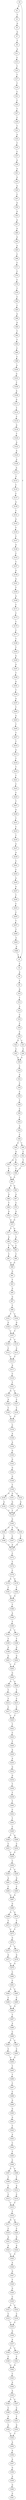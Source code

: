 strict digraph  {
	S0 -> S1 [ label = T ];
	S0 -> S2 [ label = T ];
	S1 -> S3 [ label = T ];
	S2 -> S4 [ label = C ];
	S3 -> S5 [ label = G ];
	S4 -> S6 [ label = A ];
	S5 -> S7 [ label = G ];
	S6 -> S8 [ label = T ];
	S7 -> S9 [ label = T ];
	S8 -> S10 [ label = G ];
	S9 -> S11 [ label = A ];
	S10 -> S12 [ label = T ];
	S11 -> S13 [ label = C ];
	S12 -> S14 [ label = A ];
	S13 -> S15 [ label = T ];
	S14 -> S16 [ label = C ];
	S15 -> S17 [ label = T ];
	S16 -> S18 [ label = C ];
	S17 -> S19 [ label = T ];
	S18 -> S20 [ label = C ];
	S19 -> S21 [ label = C ];
	S20 -> S22 [ label = G ];
	S20 -> S23 [ label = C ];
	S21 -> S24 [ label = C ];
	S22 -> S25 [ label = C ];
	S23 -> S26 [ label = C ];
	S24 -> S27 [ label = T ];
	S25 -> S28 [ label = A ];
	S26 -> S28 [ label = A ];
	S27 -> S29 [ label = C ];
	S28 -> S30 [ label = C ];
	S29 -> S31 [ label = T ];
	S30 -> S32 [ label = A ];
	S31 -> S33 [ label = A ];
	S32 -> S34 [ label = C ];
	S33 -> S35 [ label = T ];
	S34 -> S36 [ label = C ];
	S35 -> S37 [ label = C ];
	S36 -> S38 [ label = T ];
	S37 -> S39 [ label = A ];
	S38 -> S40 [ label = C ];
	S39 -> S41 [ label = A ];
	S40 -> S42 [ label = C ];
	S41 -> S43 [ label = G ];
	S42 -> S44 [ label = A ];
	S43 -> S45 [ label = A ];
	S44 -> S46 [ label = C ];
	S45 -> S47 [ label = C ];
	S46 -> S48 [ label = C ];
	S46 -> S49 [ label = T ];
	S47 -> S50 [ label = G ];
	S48 -> S51 [ label = G ];
	S49 -> S52 [ label = C ];
	S50 -> S53 [ label = G ];
	S51 -> S54 [ label = T ];
	S51 -> S55 [ label = A ];
	S52 -> S56 [ label = T ];
	S53 -> S57 [ label = A ];
	S54 -> S58 [ label = T ];
	S55 -> S59 [ label = T ];
	S56 -> S58 [ label = T ];
	S57 -> S60 [ label = G ];
	S58 -> S61 [ label = A ];
	S59 -> S61 [ label = A ];
	S60 -> S62 [ label = G ];
	S61 -> S63 [ label = A ];
	S61 -> S64 [ label = G ];
	S62 -> S65 [ label = A ];
	S63 -> S66 [ label = G ];
	S64 -> S67 [ label = A ];
	S65 -> S68 [ label = C ];
	S66 -> S69 [ label = T ];
	S67 -> S70 [ label = C ];
	S68 -> S71 [ label = C ];
	S69 -> S72 [ label = G ];
	S70 -> S73 [ label = G ];
	S71 -> S74 [ label = C ];
	S72 -> S75 [ label = G ];
	S73 -> S75 [ label = G ];
	S74 -> S76 [ label = C ];
	S75 -> S77 [ label = T ];
	S75 -> S78 [ label = G ];
	S76 -> S79 [ label = T ];
	S77 -> S80 [ label = A ];
	S78 -> S81 [ label = A ];
	S79 -> S82 [ label = C ];
	S80 -> S83 [ label = C ];
	S80 -> S84 [ label = T ];
	S81 -> S83 [ label = C ];
	S82 -> S85 [ label = C ];
	S83 -> S86 [ label = T ];
	S84 -> S87 [ label = T ];
	S85 -> S88 [ label = G ];
	S86 -> S89 [ label = A ];
	S87 -> S89 [ label = A ];
	S88 -> S90 [ label = G ];
	S89 -> S91 [ label = G ];
	S90 -> S92 [ label = T ];
	S91 -> S93 [ label = T ];
	S92 -> S94 [ label = T ];
	S93 -> S95 [ label = G ];
	S94 -> S96 [ label = C ];
	S95 -> S97 [ label = G ];
	S96 -> S98 [ label = C ];
	S97 -> S99 [ label = T ];
	S98 -> S100 [ label = A ];
	S99 -> S101 [ label = T ];
	S99 -> S102 [ label = C ];
	S100 -> S103 [ label = G ];
	S101 -> S104 [ label = G ];
	S102 -> S105 [ label = G ];
	S103 -> S106 [ label = T ];
	S104 -> S107 [ label = T ];
	S105 -> S107 [ label = T ];
	S106 -> S108 [ label = A ];
	S107 -> S109 [ label = C ];
	S107 -> S110 [ label = T ];
	S108 -> S111 [ label = G ];
	S109 -> S112 [ label = C ];
	S110 -> S113 [ label = C ];
	S111 -> S114 [ label = T ];
	S112 -> S115 [ label = T ];
	S113 -> S115 [ label = T ];
	S114 -> S116 [ label = C ];
	S115 -> S117 [ label = A ];
	S116 -> S118 [ label = G ];
	S117 -> S119 [ label = C ];
	S118 -> S120 [ label = T ];
	S119 -> S121 [ label = T ];
	S120 -> S122 [ label = A ];
	S121 -> S123 [ label = G ];
	S121 -> S124 [ label = C ];
	S122 -> S125 [ label = A ];
	S123 -> S126 [ label = A ];
	S124 -> S127 [ label = C ];
	S125 -> S128 [ label = A ];
	S126 -> S129 [ label = T ];
	S127 -> S130 [ label = T ];
	S128 -> S131 [ label = A ];
	S129 -> S132 [ label = C ];
	S130 -> S132 [ label = C ];
	S131 -> S133 [ label = C ];
	S132 -> S134 [ label = C ];
	S133 -> S135 [ label = C ];
	S134 -> S136 [ label = A ];
	S135 -> S137 [ label = C ];
	S136 -> S138 [ label = A ];
	S137 -> S139 [ label = G ];
	S138 -> S140 [ label = G ];
	S139 -> S141 [ label = T ];
	S140 -> S142 [ label = G ];
	S141 -> S143 [ label = G ];
	S142 -> S144 [ label = G ];
	S143 -> S145 [ label = T ];
	S144 -> S146 [ label = G ];
	S145 -> S147 [ label = C ];
	S146 -> S148 [ label = T ];
	S147 -> S149 [ label = A ];
	S148 -> S150 [ label = A ];
	S148 -> S151 [ label = G ];
	S148 -> S152 [ label = C ];
	S149 -> S153 [ label = C ];
	S150 -> S154 [ label = G ];
	S151 -> S155 [ label = G ];
	S152 -> S156 [ label = G ];
	S153 -> S157 [ label = T ];
	S154 -> S158 [ label = T ];
	S155 -> S158 [ label = T ];
	S156 -> S158 [ label = T ];
	S157 -> S159 [ label = G ];
	S158 -> S160 [ label = G ];
	S159 -> S161 [ label = G ];
	S160 -> S162 [ label = C ];
	S160 -> S163 [ label = A ];
	S160 -> S164 [ label = T ];
	S161 -> S165 [ label = T ];
	S162 -> S166 [ label = C ];
	S163 -> S167 [ label = C ];
	S164 -> S168 [ label = C ];
	S165 -> S169 [ label = A ];
	S166 -> S170 [ label = A ];
	S167 -> S170 [ label = A ];
	S168 -> S170 [ label = A ];
	S169 -> S171 [ label = C ];
	S170 -> S172 [ label = C ];
	S171 -> S173 [ label = C ];
	S172 -> S174 [ label = T ];
	S173 -> S175 [ label = T ];
	S174 -> S176 [ label = C ];
	S175 -> S177 [ label = C ];
	S176 -> S178 [ label = A ];
	S176 -> S179 [ label = G ];
	S177 -> S180 [ label = T ];
	S178 -> S181 [ label = T ];
	S179 -> S182 [ label = T ];
	S180 -> S183 [ label = T ];
	S181 -> S184 [ label = G ];
	S182 -> S184 [ label = G ];
	S183 -> S185 [ label = G ];
	S184 -> S186 [ label = T ];
	S185 -> S187 [ label = G ];
	S186 -> S188 [ label = A ];
	S187 -> S189 [ label = T ];
	S188 -> S190 [ label = T ];
	S189 -> S191 [ label = G ];
	S190 -> S192 [ label = C ];
	S190 -> S193 [ label = T ];
	S191 -> S194 [ label = T ];
	S192 -> S195 [ label = T ];
	S193 -> S196 [ label = T ];
	S194 -> S197 [ label = A ];
	S195 -> S198 [ label = A ];
	S196 -> S199 [ label = G ];
	S197 -> S200 [ label = T ];
	S198 -> S201 [ label = G ];
	S199 -> S202 [ label = G ];
	S200 -> S203 [ label = A ];
	S201 -> S204 [ label = T ];
	S202 -> S204 [ label = T ];
	S203 -> S205 [ label = T ];
	S204 -> S206 [ label = G ];
	S205 -> S207 [ label = T ];
	S206 -> S208 [ label = A ];
	S206 -> S209 [ label = G ];
	S207 -> S210 [ label = T ];
	S208 -> S211 [ label = T ];
	S209 -> S212 [ label = T ];
	S210 -> S213 [ label = A ];
	S211 -> S214 [ label = T ];
	S212 -> S215 [ label = C ];
	S213 -> S216 [ label = T ];
	S214 -> S217 [ label = C ];
	S215 -> S218 [ label = C ];
	S216 -> S219 [ label = T ];
	S217 -> S220 [ label = T ];
	S218 -> S220 [ label = T ];
	S219 -> S221 [ label = T ];
	S220 -> S222 [ label = T ];
	S221 -> S223 [ label = C ];
	S222 -> S224 [ label = C ];
	S223 -> S225 [ label = C ];
	S224 -> S226 [ label = T ];
	S225 -> S227 [ label = T ];
	S226 -> S228 [ label = A ];
	S227 -> S229 [ label = G ];
	S228 -> S230 [ label = A ];
	S229 -> S231 [ label = T ];
	S230 -> S232 [ label = G ];
	S231 -> S233 [ label = C ];
	S232 -> S234 [ label = G ];
	S233 -> S235 [ label = T ];
	S234 -> S236 [ label = T ];
	S235 -> S237 [ label = A ];
	S236 -> S238 [ label = T ];
	S237 -> S239 [ label = A ];
	S238 -> S240 [ label = T ];
	S239 -> S241 [ label = C ];
	S240 -> S242 [ label = C ];
	S241 -> S243 [ label = C ];
	S242 -> S244 [ label = T ];
	S243 -> S245 [ label = A ];
	S244 -> S246 [ label = C ];
	S245 -> S247 [ label = G ];
	S246 -> S248 [ label = C ];
	S246 -> S249 [ label = A ];
	S247 -> S250 [ label = T ];
	S248 -> S251 [ label = C ];
	S249 -> S252 [ label = C ];
	S250 -> S253 [ label = C ];
	S251 -> S254 [ label = C ];
	S252 -> S254 [ label = C ];
	S253 -> S255 [ label = C ];
	S254 -> S256 [ label = C ];
	S255 -> S257 [ label = T ];
	S256 -> S258 [ label = T ];
	S256 -> S259 [ label = C ];
	S257 -> S260 [ label = T ];
	S258 -> S261 [ label = A ];
	S259 -> S262 [ label = G ];
	S260 -> S263 [ label = C ];
	S261 -> S264 [ label = C ];
	S262 -> S265 [ label = C ];
	S263 -> S266 [ label = A ];
	S264 -> S267 [ label = A ];
	S265 -> S267 [ label = A ];
	S266 -> S2 [ label = T ];
	S267 -> S268 [ label = G ];
	S268 -> S269 [ label = A ];
	S268 -> S270 [ label = G ];
	S269 -> S271 [ label = T ];
	S270 -> S272 [ label = T ];
	S271 -> S273 [ label = C ];
	S272 -> S273 [ label = C ];
	S273 -> S274 [ label = G ];
	S274 -> S275 [ label = T ];
	S274 -> S276 [ label = C ];
	S275 -> S277 [ label = G ];
	S276 -> S278 [ label = G ];
	S277 -> S279 [ label = A ];
	S278 -> S279 [ label = A ];
	S279 -> S280 [ label = C ];
	S280 -> S281 [ label = C ];
	S281 -> S282 [ label = A ];
	S281 -> S283 [ label = C ];
	S282 -> S284 [ label = C ];
	S283 -> S285 [ label = C ];
	S284 -> S286 [ label = G ];
	S285 -> S286 [ label = G ];
	S286 -> S287 [ label = T ];
	S287 -> S288 [ label = A ];
	S288 -> S289 [ label = C ];
	S289 -> S290 [ label = T ];
	S289 -> S291 [ label = C ];
	S290 -> S292 [ label = C ];
	S291 -> S293 [ label = C ];
	S292 -> S294 [ label = C ];
	S293 -> S294 [ label = C ];
	S294 -> S295 [ label = T ];
	S295 -> S296 [ label = T ];
	S296 -> S297 [ label = C ];
	S297 -> S298 [ label = C ];
	S298 -> S299 [ label = G ];
	S299 -> S300 [ label = G ];
	S300 -> S301 [ label = G ];
	S301 -> S302 [ label = T ];
	S302 -> S303 [ label = A ];
	S303 -> S304 [ label = C ];
	S304 -> S305 [ label = T ];
	S305 -> S306 [ label = C ];
	S306 -> S307 [ label = C ];
	S306 -> S308 [ label = T ];
	S307 -> S309 [ label = T ];
	S308 -> S310 [ label = T ];
	S309 -> S311 [ label = C ];
	S310 -> S312 [ label = A ];
	S311 -> S313 [ label = C ];
	S312 -> S314 [ label = C ];
	S313 -> S315 [ label = T ];
	S314 -> S315 [ label = T ];
	S315 -> S316 [ label = T ];
	S316 -> S317 [ label = G ];
	S316 -> S318 [ label = A ];
	S317 -> S319 [ label = C ];
	S318 -> S320 [ label = C ];
	S319 -> S321 [ label = A ];
	S320 -> S322 [ label = G ];
	S321 -> S323 [ label = A ];
	S322 -> S324 [ label = A ];
	S323 -> S325 [ label = C ];
	S324 -> S325 [ label = C ];
	S325 -> S326 [ label = A ];
	S326 -> S327 [ label = G ];
	S327 -> S328 [ label = T ];
	S328 -> S329 [ label = G ];
	S329 -> S330 [ label = C ];
	S330 -> S331 [ label = A ];
	S330 -> S332 [ label = T ];
	S331 -> S333 [ label = C ];
	S332 -> S334 [ label = C ];
	S333 -> S335 [ label = C ];
	S334 -> S335 [ label = C ];
	S335 -> S336 [ label = G ];
	S336 -> S337 [ label = A ];
	S337 -> S338 [ label = A ];
	S337 -> S339 [ label = C ];
	S338 -> S340 [ label = C ];
	S339 -> S341 [ label = C ];
	S340 -> S342 [ label = G ];
	S341 -> S342 [ label = G ];
	S342 -> S343 [ label = C ];
	S343 -> S344 [ label = A ];
	S344 -> S345 [ label = A ];
	S345 -> S346 [ label = A ];
	S345 -> S347 [ label = C ];
	S346 -> S348 [ label = C ];
	S347 -> S349 [ label = C ];
	S348 -> S350 [ label = A ];
	S349 -> S351 [ label = T ];
	S350 -> S352 [ label = G ];
	S351 -> S353 [ label = G ];
	S352 -> S354 [ label = T ];
	S353 -> S354 [ label = T ];
	S354 -> S355 [ label = A ];
	S355 -> S356 [ label = A ];
	S356 -> S357 [ label = A ];
	S357 -> S358 [ label = G ];
	S358 -> S359 [ label = A ];
	S359 -> S360 [ label = G ];
	S360 -> S361 [ label = G ];
}
